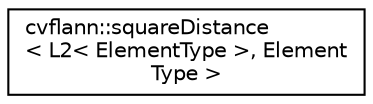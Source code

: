 digraph "Graphical Class Hierarchy"
{
 // LATEX_PDF_SIZE
  edge [fontname="Helvetica",fontsize="10",labelfontname="Helvetica",labelfontsize="10"];
  node [fontname="Helvetica",fontsize="10",shape=record];
  rankdir="LR";
  Node0 [label="cvflann::squareDistance\l\< L2\< ElementType \>, Element\lType \>",height=0.2,width=0.4,color="black", fillcolor="white", style="filled",URL="$structcvflann_1_1square_distance_3_01_l2_3_01_element_type_01_4_00_01_element_type_01_4.html",tooltip=" "];
}
